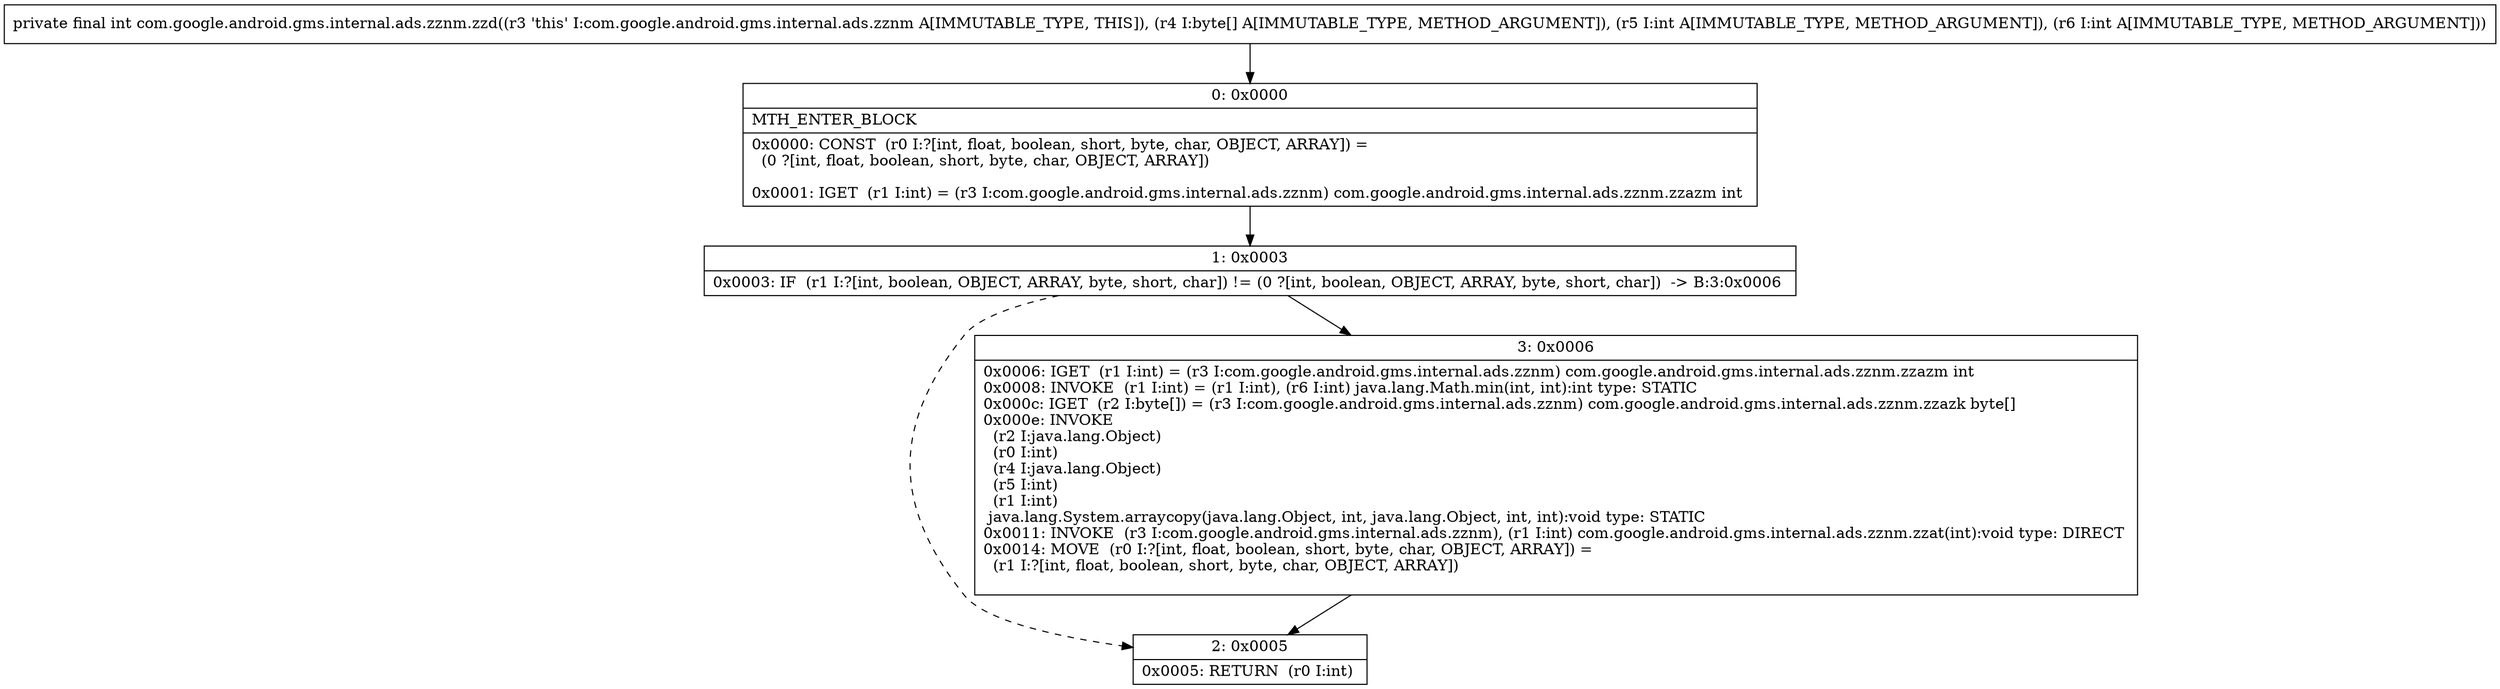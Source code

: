digraph "CFG forcom.google.android.gms.internal.ads.zznm.zzd([BII)I" {
Node_0 [shape=record,label="{0\:\ 0x0000|MTH_ENTER_BLOCK\l|0x0000: CONST  (r0 I:?[int, float, boolean, short, byte, char, OBJECT, ARRAY]) = \l  (0 ?[int, float, boolean, short, byte, char, OBJECT, ARRAY])\l \l0x0001: IGET  (r1 I:int) = (r3 I:com.google.android.gms.internal.ads.zznm) com.google.android.gms.internal.ads.zznm.zzazm int \l}"];
Node_1 [shape=record,label="{1\:\ 0x0003|0x0003: IF  (r1 I:?[int, boolean, OBJECT, ARRAY, byte, short, char]) != (0 ?[int, boolean, OBJECT, ARRAY, byte, short, char])  \-\> B:3:0x0006 \l}"];
Node_2 [shape=record,label="{2\:\ 0x0005|0x0005: RETURN  (r0 I:int) \l}"];
Node_3 [shape=record,label="{3\:\ 0x0006|0x0006: IGET  (r1 I:int) = (r3 I:com.google.android.gms.internal.ads.zznm) com.google.android.gms.internal.ads.zznm.zzazm int \l0x0008: INVOKE  (r1 I:int) = (r1 I:int), (r6 I:int) java.lang.Math.min(int, int):int type: STATIC \l0x000c: IGET  (r2 I:byte[]) = (r3 I:com.google.android.gms.internal.ads.zznm) com.google.android.gms.internal.ads.zznm.zzazk byte[] \l0x000e: INVOKE  \l  (r2 I:java.lang.Object)\l  (r0 I:int)\l  (r4 I:java.lang.Object)\l  (r5 I:int)\l  (r1 I:int)\l java.lang.System.arraycopy(java.lang.Object, int, java.lang.Object, int, int):void type: STATIC \l0x0011: INVOKE  (r3 I:com.google.android.gms.internal.ads.zznm), (r1 I:int) com.google.android.gms.internal.ads.zznm.zzat(int):void type: DIRECT \l0x0014: MOVE  (r0 I:?[int, float, boolean, short, byte, char, OBJECT, ARRAY]) = \l  (r1 I:?[int, float, boolean, short, byte, char, OBJECT, ARRAY])\l \l}"];
MethodNode[shape=record,label="{private final int com.google.android.gms.internal.ads.zznm.zzd((r3 'this' I:com.google.android.gms.internal.ads.zznm A[IMMUTABLE_TYPE, THIS]), (r4 I:byte[] A[IMMUTABLE_TYPE, METHOD_ARGUMENT]), (r5 I:int A[IMMUTABLE_TYPE, METHOD_ARGUMENT]), (r6 I:int A[IMMUTABLE_TYPE, METHOD_ARGUMENT])) }"];
MethodNode -> Node_0;
Node_0 -> Node_1;
Node_1 -> Node_2[style=dashed];
Node_1 -> Node_3;
Node_3 -> Node_2;
}

